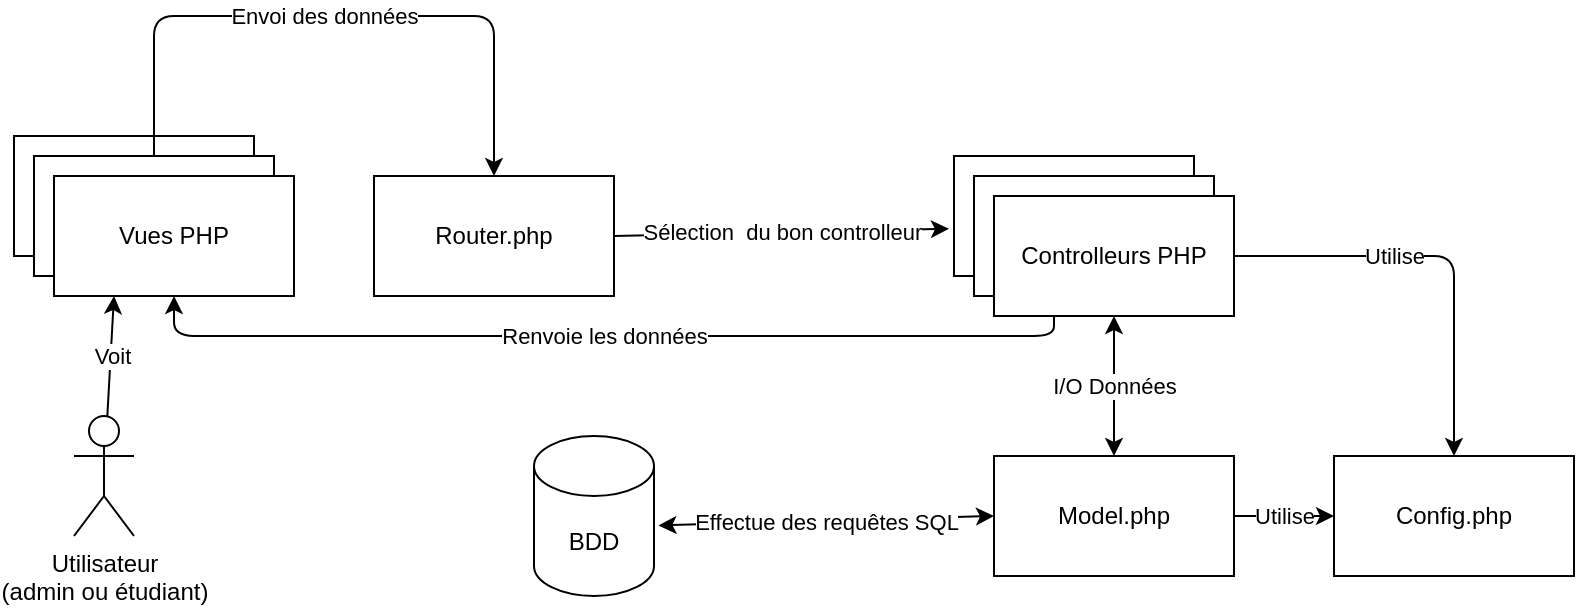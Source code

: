 <mxfile version="14.1.8" type="device"><diagram id="NjoDTC2J0k3-GqyVPjtb" name="Page-1"><mxGraphModel dx="1851" dy="592" grid="1" gridSize="10" guides="1" tooltips="1" connect="1" arrows="1" fold="1" page="1" pageScale="1" pageWidth="827" pageHeight="1169" math="0" shadow="0"><root><mxCell id="0"/><mxCell id="1" parent="0"/><mxCell id="c4x51Dic5RnvbSyxaREF-1" value="Utilisateur&lt;br&gt;(admin ou étudiant)" style="shape=umlActor;verticalLabelPosition=bottom;verticalAlign=top;html=1;outlineConnect=0;" parent="1" vertex="1"><mxGeometry x="10" y="210" width="30" height="60" as="geometry"/></mxCell><mxCell id="c4x51Dic5RnvbSyxaREF-4" value="Router.php" style="rounded=0;whiteSpace=wrap;html=1;" parent="1" vertex="1"><mxGeometry x="160" y="90" width="120" height="60" as="geometry"/></mxCell><mxCell id="c4x51Dic5RnvbSyxaREF-8" value="Config.php" style="rounded=0;whiteSpace=wrap;html=1;" parent="1" vertex="1"><mxGeometry x="640" y="230" width="120" height="60" as="geometry"/></mxCell><mxCell id="c4x51Dic5RnvbSyxaREF-9" value="Model.php" style="rounded=0;whiteSpace=wrap;html=1;" parent="1" vertex="1"><mxGeometry x="470" y="230" width="120" height="60" as="geometry"/></mxCell><mxCell id="c4x51Dic5RnvbSyxaREF-10" value="" style="group" parent="1" vertex="1" connectable="0"><mxGeometry x="450" y="80" width="140" height="80" as="geometry"/></mxCell><mxCell id="c4x51Dic5RnvbSyxaREF-5" value="Controller1.php" style="rounded=0;whiteSpace=wrap;html=1;" parent="c4x51Dic5RnvbSyxaREF-10" vertex="1"><mxGeometry width="120" height="60" as="geometry"/></mxCell><mxCell id="c4x51Dic5RnvbSyxaREF-6" value="Controller1.php" style="rounded=0;whiteSpace=wrap;html=1;" parent="c4x51Dic5RnvbSyxaREF-10" vertex="1"><mxGeometry x="10" y="10" width="120" height="60" as="geometry"/></mxCell><mxCell id="c4x51Dic5RnvbSyxaREF-7" value="Controlleurs PHP" style="rounded=0;whiteSpace=wrap;html=1;" parent="c4x51Dic5RnvbSyxaREF-10" vertex="1"><mxGeometry x="20" y="20" width="120" height="60" as="geometry"/></mxCell><mxCell id="c4x51Dic5RnvbSyxaREF-12" value="" style="endArrow=classic;html=1;entryX=-0.021;entryY=0.606;entryDx=0;entryDy=0;entryPerimeter=0;exitX=1;exitY=0.5;exitDx=0;exitDy=0;" parent="1" source="c4x51Dic5RnvbSyxaREF-4" target="c4x51Dic5RnvbSyxaREF-5" edge="1"><mxGeometry relative="1" as="geometry"><mxPoint x="10" y="130" as="sourcePoint"/><mxPoint x="170" y="130" as="targetPoint"/></mxGeometry></mxCell><mxCell id="c4x51Dic5RnvbSyxaREF-13" value="Sélection&amp;nbsp; du bon controlleur" style="edgeLabel;resizable=0;html=1;align=center;verticalAlign=middle;" parent="c4x51Dic5RnvbSyxaREF-12" connectable="0" vertex="1"><mxGeometry relative="1" as="geometry"/></mxCell><mxCell id="c4x51Dic5RnvbSyxaREF-15" value="" style="endArrow=classic;html=1;entryX=0.5;entryY=0;entryDx=0;entryDy=0;exitX=0.5;exitY=1;exitDx=0;exitDy=0;startArrow=classic;startFill=1;" parent="1" source="c4x51Dic5RnvbSyxaREF-7" target="c4x51Dic5RnvbSyxaREF-9" edge="1"><mxGeometry relative="1" as="geometry"><mxPoint x="630" y="160" as="sourcePoint"/><mxPoint x="457.48" y="126.36" as="targetPoint"/></mxGeometry></mxCell><mxCell id="c4x51Dic5RnvbSyxaREF-16" value="I/O Données" style="edgeLabel;resizable=0;html=1;align=center;verticalAlign=middle;" parent="c4x51Dic5RnvbSyxaREF-15" connectable="0" vertex="1"><mxGeometry relative="1" as="geometry"/></mxCell><mxCell id="c4x51Dic5RnvbSyxaREF-17" value="BDD" style="shape=cylinder3;whiteSpace=wrap;html=1;boundedLbl=1;backgroundOutline=1;size=15;" parent="1" vertex="1"><mxGeometry x="240" y="220" width="60" height="80" as="geometry"/></mxCell><mxCell id="c4x51Dic5RnvbSyxaREF-19" value="" style="endArrow=classic;html=1;entryX=1.037;entryY=0.559;entryDx=0;entryDy=0;entryPerimeter=0;exitX=0;exitY=0.5;exitDx=0;exitDy=0;startArrow=classic;startFill=1;" parent="1" source="c4x51Dic5RnvbSyxaREF-9" target="c4x51Dic5RnvbSyxaREF-17" edge="1"><mxGeometry relative="1" as="geometry"><mxPoint x="290" y="130" as="sourcePoint"/><mxPoint x="457.48" y="126.36" as="targetPoint"/></mxGeometry></mxCell><mxCell id="c4x51Dic5RnvbSyxaREF-20" value="Effectue des requêtes SQL" style="edgeLabel;resizable=0;html=1;align=center;verticalAlign=middle;" parent="c4x51Dic5RnvbSyxaREF-19" connectable="0" vertex="1"><mxGeometry relative="1" as="geometry"/></mxCell><mxCell id="c4x51Dic5RnvbSyxaREF-21" value="" style="endArrow=classic;html=1;entryX=0;entryY=0.5;entryDx=0;entryDy=0;exitX=1;exitY=0.5;exitDx=0;exitDy=0;" parent="1" source="c4x51Dic5RnvbSyxaREF-9" target="c4x51Dic5RnvbSyxaREF-8" edge="1"><mxGeometry relative="1" as="geometry"><mxPoint x="540" y="320" as="sourcePoint"/><mxPoint x="640" y="320" as="targetPoint"/></mxGeometry></mxCell><mxCell id="c4x51Dic5RnvbSyxaREF-22" value="Utilise" style="edgeLabel;resizable=0;html=1;align=center;verticalAlign=middle;" parent="c4x51Dic5RnvbSyxaREF-21" connectable="0" vertex="1"><mxGeometry relative="1" as="geometry"/></mxCell><mxCell id="c4x51Dic5RnvbSyxaREF-23" value="" style="endArrow=classic;html=1;entryX=0.5;entryY=0;entryDx=0;entryDy=0;exitX=1;exitY=0.5;exitDx=0;exitDy=0;" parent="1" source="c4x51Dic5RnvbSyxaREF-7" target="c4x51Dic5RnvbSyxaREF-8" edge="1"><mxGeometry relative="1" as="geometry"><mxPoint x="600" y="270.0" as="sourcePoint"/><mxPoint x="710" y="270.0" as="targetPoint"/><Array as="points"><mxPoint x="700" y="130"/></Array></mxGeometry></mxCell><mxCell id="c4x51Dic5RnvbSyxaREF-24" value="Utilise" style="edgeLabel;resizable=0;html=1;align=center;verticalAlign=middle;" parent="c4x51Dic5RnvbSyxaREF-23" connectable="0" vertex="1"><mxGeometry relative="1" as="geometry"><mxPoint x="-25.17" as="offset"/></mxGeometry></mxCell><mxCell id="c4x51Dic5RnvbSyxaREF-28" value="" style="group" parent="1" vertex="1" connectable="0"><mxGeometry x="-20" y="70" width="140" height="80" as="geometry"/></mxCell><mxCell id="c4x51Dic5RnvbSyxaREF-25" value="" style="rounded=0;whiteSpace=wrap;html=1;" parent="c4x51Dic5RnvbSyxaREF-28" vertex="1"><mxGeometry width="120" height="60" as="geometry"/></mxCell><mxCell id="c4x51Dic5RnvbSyxaREF-26" value="" style="rounded=0;whiteSpace=wrap;html=1;" parent="c4x51Dic5RnvbSyxaREF-28" vertex="1"><mxGeometry x="10" y="10" width="120" height="60" as="geometry"/></mxCell><mxCell id="c4x51Dic5RnvbSyxaREF-27" value="Vues PHP" style="rounded=0;whiteSpace=wrap;html=1;" parent="c4x51Dic5RnvbSyxaREF-28" vertex="1"><mxGeometry x="20" y="20" width="120" height="60" as="geometry"/></mxCell><mxCell id="c4x51Dic5RnvbSyxaREF-33" value="" style="endArrow=classic;html=1;exitX=0.25;exitY=1;exitDx=0;exitDy=0;entryX=0.5;entryY=1;entryDx=0;entryDy=0;" parent="1" source="c4x51Dic5RnvbSyxaREF-7" target="c4x51Dic5RnvbSyxaREF-27" edge="1"><mxGeometry relative="1" as="geometry"><mxPoint x="130" y="130" as="sourcePoint"/><mxPoint x="80" y="160" as="targetPoint"/><Array as="points"><mxPoint x="500" y="170"/><mxPoint x="60" y="170"/></Array></mxGeometry></mxCell><mxCell id="c4x51Dic5RnvbSyxaREF-34" value="Renvoie les données" style="edgeLabel;resizable=0;html=1;align=center;verticalAlign=middle;" parent="c4x51Dic5RnvbSyxaREF-33" connectable="0" vertex="1"><mxGeometry relative="1" as="geometry"/></mxCell><mxCell id="c4x51Dic5RnvbSyxaREF-35" value="" style="endArrow=classic;html=1;entryX=0.25;entryY=1;entryDx=0;entryDy=0;" parent="1" source="c4x51Dic5RnvbSyxaREF-1" target="c4x51Dic5RnvbSyxaREF-27" edge="1"><mxGeometry relative="1" as="geometry"><mxPoint x="-60" y="190" as="sourcePoint"/><mxPoint x="-40" y="130" as="targetPoint"/></mxGeometry></mxCell><mxCell id="c4x51Dic5RnvbSyxaREF-36" value="Voit" style="edgeLabel;resizable=0;html=1;align=center;verticalAlign=middle;" parent="c4x51Dic5RnvbSyxaREF-35" connectable="0" vertex="1"><mxGeometry relative="1" as="geometry"/></mxCell><mxCell id="c4x51Dic5RnvbSyxaREF-39" value="" style="endArrow=classic;html=1;exitX=0.5;exitY=0;exitDx=0;exitDy=0;entryX=0.5;entryY=0;entryDx=0;entryDy=0;" parent="1" source="c4x51Dic5RnvbSyxaREF-26" target="c4x51Dic5RnvbSyxaREF-4" edge="1"><mxGeometry relative="1" as="geometry"><mxPoint y="10" as="sourcePoint"/><mxPoint x="160" y="-10" as="targetPoint"/><Array as="points"><mxPoint x="50" y="10"/><mxPoint x="220" y="10"/></Array></mxGeometry></mxCell><mxCell id="c4x51Dic5RnvbSyxaREF-40" value="Envoi&amp;nbsp;des données" style="edgeLabel;resizable=0;html=1;align=center;verticalAlign=middle;" parent="c4x51Dic5RnvbSyxaREF-39" connectable="0" vertex="1"><mxGeometry relative="1" as="geometry"><mxPoint x="-5.17" as="offset"/></mxGeometry></mxCell></root></mxGraphModel></diagram></mxfile>